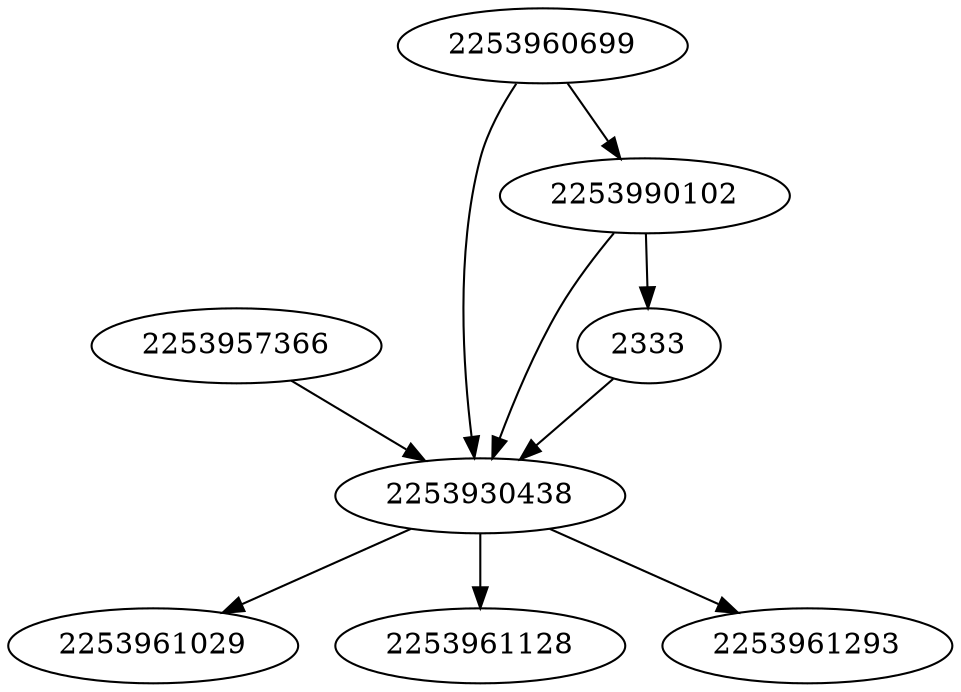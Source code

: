 strict digraph  {
2253961029;
2253930438;
2253961128;
2253961293;
2253957366;
2253990102;
2253960699;
2333;
2253930438 -> 2253961293;
2253930438 -> 2253961029;
2253930438 -> 2253961128;
2253957366 -> 2253930438;
2253990102 -> 2253930438;
2253990102 -> 2333;
2253960699 -> 2253990102;
2253960699 -> 2253930438;
2333 -> 2253930438;
}
